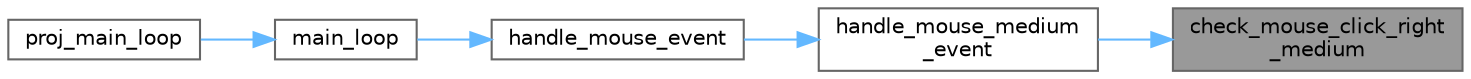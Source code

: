 digraph "check_mouse_click_right_medium"
{
 // LATEX_PDF_SIZE
  bgcolor="transparent";
  edge [fontname=Helvetica,fontsize=10,labelfontname=Helvetica,labelfontsize=10];
  node [fontname=Helvetica,fontsize=10,shape=box,height=0.2,width=0.4];
  rankdir="RL";
  Node1 [label="check_mouse_click_right\l_medium",height=0.2,width=0.4,color="gray40", fillcolor="grey60", style="filled", fontcolor="black",tooltip="This function checks for a right mouse click in the medium mode."];
  Node1 -> Node2 [dir="back",color="steelblue1",style="solid"];
  Node2 [label="handle_mouse_medium\l_event",height=0.2,width=0.4,color="grey40", fillcolor="white", style="filled",URL="$mouse__event__handler_8c.html#a8ea88ecba779635e9f2118f8e29436b0",tooltip="This function handles the mouse event that occurs in the medium game mode."];
  Node2 -> Node3 [dir="back",color="steelblue1",style="solid"];
  Node3 [label="handle_mouse_event",height=0.2,width=0.4,color="grey40", fillcolor="white", style="filled",URL="$mouse__event__handler_8c.html#a2b4320aed33d44e042e51170d7ab66f3",tooltip="This function handles mouse events based on the current program state."];
  Node3 -> Node4 [dir="back",color="steelblue1",style="solid"];
  Node4 [label="main_loop",height=0.2,width=0.4,color="grey40", fillcolor="white", style="filled",URL="$int__manager_8c.html#a24285aea4a27f96c321b2628788e9a57",tooltip="Main loop of the system. This function enters the main loop of the system and continuously waits for ..."];
  Node4 -> Node5 [dir="back",color="steelblue1",style="solid"];
  Node5 [label="proj_main_loop",height=0.2,width=0.4,color="grey40", fillcolor="white", style="filled",URL="$main_8c.html#a2a16f651eccbd248e1ad3b3b924b143b",tooltip=" "];
}
